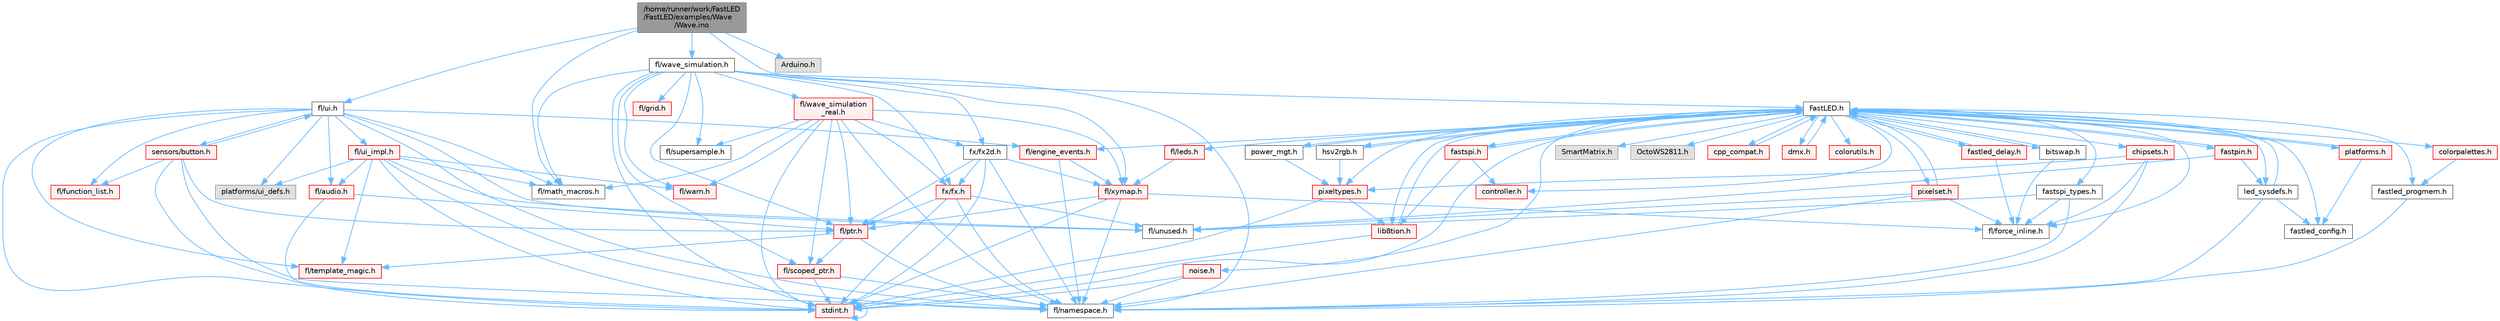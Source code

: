 digraph "/home/runner/work/FastLED/FastLED/examples/Wave/Wave.ino"
{
 // INTERACTIVE_SVG=YES
 // LATEX_PDF_SIZE
  bgcolor="transparent";
  edge [fontname=Helvetica,fontsize=10,labelfontname=Helvetica,labelfontsize=10];
  node [fontname=Helvetica,fontsize=10,shape=box,height=0.2,width=0.4];
  Node1 [id="Node000001",label="/home/runner/work/FastLED\l/FastLED/examples/Wave\l/Wave.ino",height=0.2,width=0.4,color="gray40", fillcolor="grey60", style="filled", fontcolor="black",tooltip=" "];
  Node1 -> Node2 [id="edge1_Node000001_Node000002",color="steelblue1",style="solid",tooltip=" "];
  Node2 [id="Node000002",label="fl/math_macros.h",height=0.2,width=0.4,color="grey40", fillcolor="white", style="filled",URL="$d8/db8/math__macros_8h.html",tooltip=" "];
  Node1 -> Node3 [id="edge2_Node000001_Node000003",color="steelblue1",style="solid",tooltip=" "];
  Node3 [id="Node000003",label="fl/ui.h",height=0.2,width=0.4,color="grey40", fillcolor="white", style="filled",URL="$d9/d3b/ui_8h.html",tooltip=" "];
  Node3 -> Node4 [id="edge3_Node000003_Node000004",color="steelblue1",style="solid",tooltip=" "];
  Node4 [id="Node000004",label="stdint.h",height=0.2,width=0.4,color="red", fillcolor="#FFF0F0", style="filled",URL="$df/dd8/stdint_8h.html",tooltip=" "];
  Node4 -> Node4 [id="edge4_Node000004_Node000004",color="steelblue1",style="solid",tooltip=" "];
  Node3 -> Node6 [id="edge5_Node000003_Node000006",color="steelblue1",style="solid",tooltip=" "];
  Node6 [id="Node000006",label="fl/audio.h",height=0.2,width=0.4,color="red", fillcolor="#FFF0F0", style="filled",URL="$da/d09/audio_8h.html",tooltip=" "];
  Node6 -> Node19 [id="edge6_Node000006_Node000019",color="steelblue1",style="solid",tooltip=" "];
  Node19 [id="Node000019",label="fl/ptr.h",height=0.2,width=0.4,color="red", fillcolor="#FFF0F0", style="filled",URL="$dd/d98/ptr_8h.html",tooltip=" "];
  Node19 -> Node18 [id="edge7_Node000019_Node000018",color="steelblue1",style="solid",tooltip=" "];
  Node18 [id="Node000018",label="fl/namespace.h",height=0.2,width=0.4,color="grey40", fillcolor="white", style="filled",URL="$df/d2a/namespace_8h.html",tooltip="Implements the FastLED namespace macros."];
  Node19 -> Node8 [id="edge8_Node000019_Node000008",color="steelblue1",style="solid",tooltip=" "];
  Node8 [id="Node000008",label="fl/scoped_ptr.h",height=0.2,width=0.4,color="red", fillcolor="#FFF0F0", style="filled",URL="$d0/d44/scoped__ptr_8h.html",tooltip=" "];
  Node8 -> Node4 [id="edge9_Node000008_Node000004",color="steelblue1",style="solid",tooltip=" "];
  Node8 -> Node18 [id="edge10_Node000008_Node000018",color="steelblue1",style="solid",tooltip=" "];
  Node19 -> Node20 [id="edge11_Node000019_Node000020",color="steelblue1",style="solid",tooltip=" "];
  Node20 [id="Node000020",label="fl/template_magic.h",height=0.2,width=0.4,color="red", fillcolor="#FFF0F0", style="filled",URL="$d8/d0c/template__magic_8h.html",tooltip=" "];
  Node6 -> Node4 [id="edge12_Node000006_Node000004",color="steelblue1",style="solid",tooltip=" "];
  Node3 -> Node29 [id="edge13_Node000003_Node000029",color="steelblue1",style="solid",tooltip=" "];
  Node29 [id="Node000029",label="fl/engine_events.h",height=0.2,width=0.4,color="red", fillcolor="#FFF0F0", style="filled",URL="$db/dc0/engine__events_8h.html",tooltip=" "];
  Node29 -> Node18 [id="edge14_Node000029_Node000018",color="steelblue1",style="solid",tooltip=" "];
  Node29 -> Node37 [id="edge15_Node000029_Node000037",color="steelblue1",style="solid",tooltip=" "];
  Node37 [id="Node000037",label="fl/xymap.h",height=0.2,width=0.4,color="red", fillcolor="#FFF0F0", style="filled",URL="$da/d61/xymap_8h.html",tooltip=" "];
  Node37 -> Node4 [id="edge16_Node000037_Node000004",color="steelblue1",style="solid",tooltip=" "];
  Node37 -> Node16 [id="edge17_Node000037_Node000016",color="steelblue1",style="solid",tooltip=" "];
  Node16 [id="Node000016",label="fl/force_inline.h",height=0.2,width=0.4,color="grey40", fillcolor="white", style="filled",URL="$d4/d64/force__inline_8h.html",tooltip=" "];
  Node37 -> Node18 [id="edge18_Node000037_Node000018",color="steelblue1",style="solid",tooltip=" "];
  Node37 -> Node19 [id="edge19_Node000037_Node000019",color="steelblue1",style="solid",tooltip=" "];
  Node3 -> Node43 [id="edge20_Node000003_Node000043",color="steelblue1",style="solid",tooltip=" "];
  Node43 [id="Node000043",label="fl/function_list.h",height=0.2,width=0.4,color="red", fillcolor="#FFF0F0", style="filled",URL="$d0/d64/function__list_8h.html",tooltip=" "];
  Node3 -> Node2 [id="edge21_Node000003_Node000002",color="steelblue1",style="solid",tooltip=" "];
  Node3 -> Node18 [id="edge22_Node000003_Node000018",color="steelblue1",style="solid",tooltip=" "];
  Node3 -> Node20 [id="edge23_Node000003_Node000020",color="steelblue1",style="solid",tooltip=" "];
  Node3 -> Node45 [id="edge24_Node000003_Node000045",color="steelblue1",style="solid",tooltip=" "];
  Node45 [id="Node000045",label="fl/ui_impl.h",height=0.2,width=0.4,color="red", fillcolor="#FFF0F0", style="filled",URL="$d6/dc0/ui__impl_8h.html",tooltip=" "];
  Node45 -> Node4 [id="edge25_Node000045_Node000004",color="steelblue1",style="solid",tooltip=" "];
  Node45 -> Node6 [id="edge26_Node000045_Node000006",color="steelblue1",style="solid",tooltip=" "];
  Node45 -> Node2 [id="edge27_Node000045_Node000002",color="steelblue1",style="solid",tooltip=" "];
  Node45 -> Node18 [id="edge28_Node000045_Node000018",color="steelblue1",style="solid",tooltip=" "];
  Node45 -> Node20 [id="edge29_Node000045_Node000020",color="steelblue1",style="solid",tooltip=" "];
  Node45 -> Node26 [id="edge30_Node000045_Node000026",color="steelblue1",style="solid",tooltip=" "];
  Node26 [id="Node000026",label="fl/unused.h",height=0.2,width=0.4,color="grey40", fillcolor="white", style="filled",URL="$d8/d4b/unused_8h.html",tooltip=" "];
  Node45 -> Node46 [id="edge31_Node000045_Node000046",color="steelblue1",style="solid",tooltip=" "];
  Node46 [id="Node000046",label="fl/warn.h",height=0.2,width=0.4,color="red", fillcolor="#FFF0F0", style="filled",URL="$de/d77/warn_8h.html",tooltip=" "];
  Node45 -> Node49 [id="edge32_Node000045_Node000049",color="steelblue1",style="solid",tooltip=" "];
  Node49 [id="Node000049",label="platforms/ui_defs.h",height=0.2,width=0.4,color="grey60", fillcolor="#E0E0E0", style="filled",tooltip=" "];
  Node3 -> Node26 [id="edge33_Node000003_Node000026",color="steelblue1",style="solid",tooltip=" "];
  Node3 -> Node49 [id="edge34_Node000003_Node000049",color="steelblue1",style="solid",tooltip=" "];
  Node3 -> Node50 [id="edge35_Node000003_Node000050",color="steelblue1",style="solid",tooltip=" "];
  Node50 [id="Node000050",label="sensors/button.h",height=0.2,width=0.4,color="red", fillcolor="#FFF0F0", style="filled",URL="$d7/d0e/button_8h.html",tooltip=" "];
  Node50 -> Node4 [id="edge36_Node000050_Node000004",color="steelblue1",style="solid",tooltip=" "];
  Node50 -> Node43 [id="edge37_Node000050_Node000043",color="steelblue1",style="solid",tooltip=" "];
  Node50 -> Node18 [id="edge38_Node000050_Node000018",color="steelblue1",style="solid",tooltip=" "];
  Node50 -> Node19 [id="edge39_Node000050_Node000019",color="steelblue1",style="solid",tooltip=" "];
  Node50 -> Node3 [id="edge40_Node000050_Node000003",color="steelblue1",style="solid",tooltip=" "];
  Node1 -> Node52 [id="edge41_Node000001_Node000052",color="steelblue1",style="solid",tooltip=" "];
  Node52 [id="Node000052",label="fl/wave_simulation.h",height=0.2,width=0.4,color="grey40", fillcolor="white", style="filled",URL="$dc/d36/wave__simulation_8h.html",tooltip=" "];
  Node52 -> Node4 [id="edge42_Node000052_Node000004",color="steelblue1",style="solid",tooltip=" "];
  Node52 -> Node2 [id="edge43_Node000052_Node000002",color="steelblue1",style="solid",tooltip=" "];
  Node52 -> Node18 [id="edge44_Node000052_Node000018",color="steelblue1",style="solid",tooltip=" "];
  Node52 -> Node8 [id="edge45_Node000052_Node000008",color="steelblue1",style="solid",tooltip=" "];
  Node52 -> Node46 [id="edge46_Node000052_Node000046",color="steelblue1",style="solid",tooltip=" "];
  Node52 -> Node53 [id="edge47_Node000052_Node000053",color="steelblue1",style="solid",tooltip=" "];
  Node53 [id="Node000053",label="fl/wave_simulation\l_real.h",height=0.2,width=0.4,color="red", fillcolor="#FFF0F0", style="filled",URL="$dd/d8e/wave__simulation__real_8h.html",tooltip=" "];
  Node53 -> Node4 [id="edge48_Node000053_Node000004",color="steelblue1",style="solid",tooltip=" "];
  Node53 -> Node2 [id="edge49_Node000053_Node000002",color="steelblue1",style="solid",tooltip=" "];
  Node53 -> Node18 [id="edge50_Node000053_Node000018",color="steelblue1",style="solid",tooltip=" "];
  Node53 -> Node8 [id="edge51_Node000053_Node000008",color="steelblue1",style="solid",tooltip=" "];
  Node53 -> Node46 [id="edge52_Node000053_Node000046",color="steelblue1",style="solid",tooltip=" "];
  Node53 -> Node19 [id="edge53_Node000053_Node000019",color="steelblue1",style="solid",tooltip=" "];
  Node53 -> Node54 [id="edge54_Node000053_Node000054",color="steelblue1",style="solid",tooltip=" "];
  Node54 [id="Node000054",label="fl/supersample.h",height=0.2,width=0.4,color="grey40", fillcolor="white", style="filled",URL="$d2/dce/supersample_8h.html",tooltip=" "];
  Node53 -> Node37 [id="edge55_Node000053_Node000037",color="steelblue1",style="solid",tooltip=" "];
  Node53 -> Node55 [id="edge56_Node000053_Node000055",color="steelblue1",style="solid",tooltip=" "];
  Node55 [id="Node000055",label="fx/fx.h",height=0.2,width=0.4,color="red", fillcolor="#FFF0F0", style="filled",URL="$df/d44/src_2fx_2fx_8h.html",tooltip=" "];
  Node55 -> Node4 [id="edge57_Node000055_Node000004",color="steelblue1",style="solid",tooltip=" "];
  Node55 -> Node18 [id="edge58_Node000055_Node000018",color="steelblue1",style="solid",tooltip=" "];
  Node55 -> Node19 [id="edge59_Node000055_Node000019",color="steelblue1",style="solid",tooltip=" "];
  Node55 -> Node26 [id="edge60_Node000055_Node000026",color="steelblue1",style="solid",tooltip=" "];
  Node53 -> Node58 [id="edge61_Node000053_Node000058",color="steelblue1",style="solid",tooltip=" "];
  Node58 [id="Node000058",label="fx/fx2d.h",height=0.2,width=0.4,color="grey40", fillcolor="white", style="filled",URL="$d9/d43/fx2d_8h.html",tooltip=" "];
  Node58 -> Node4 [id="edge62_Node000058_Node000004",color="steelblue1",style="solid",tooltip=" "];
  Node58 -> Node18 [id="edge63_Node000058_Node000018",color="steelblue1",style="solid",tooltip=" "];
  Node58 -> Node19 [id="edge64_Node000058_Node000019",color="steelblue1",style="solid",tooltip=" "];
  Node58 -> Node37 [id="edge65_Node000058_Node000037",color="steelblue1",style="solid",tooltip=" "];
  Node58 -> Node55 [id="edge66_Node000058_Node000055",color="steelblue1",style="solid",tooltip=" "];
  Node52 -> Node59 [id="edge67_Node000052_Node000059",color="steelblue1",style="solid",tooltip=" "];
  Node59 [id="Node000059",label="fl/grid.h",height=0.2,width=0.4,color="red", fillcolor="#FFF0F0", style="filled",URL="$da/d15/grid_8h.html",tooltip=" "];
  Node52 -> Node19 [id="edge68_Node000052_Node000019",color="steelblue1",style="solid",tooltip=" "];
  Node52 -> Node54 [id="edge69_Node000052_Node000054",color="steelblue1",style="solid",tooltip=" "];
  Node52 -> Node37 [id="edge70_Node000052_Node000037",color="steelblue1",style="solid",tooltip=" "];
  Node52 -> Node55 [id="edge71_Node000052_Node000055",color="steelblue1",style="solid",tooltip=" "];
  Node52 -> Node58 [id="edge72_Node000052_Node000058",color="steelblue1",style="solid",tooltip=" "];
  Node1 -> Node60 [id="edge73_Node000001_Node000060",color="steelblue1",style="solid",tooltip=" "];
  Node60 [id="Node000060",label="Arduino.h",height=0.2,width=0.4,color="grey60", fillcolor="#E0E0E0", style="filled",tooltip=" "];
  Node1 -> Node61 [id="edge74_Node000001_Node000061",color="steelblue1",style="solid",tooltip=" "];
  Node61 [id="Node000061",label="FastLED.h",height=0.2,width=0.4,color="grey40", fillcolor="white", style="filled",URL="$db/d97/_fast_l_e_d_8h.html",tooltip="central include file for FastLED, defines the CFastLED class/object"];
  Node61 -> Node4 [id="edge75_Node000061_Node000004",color="steelblue1",style="solid",tooltip=" "];
  Node61 -> Node62 [id="edge76_Node000061_Node000062",color="steelblue1",style="solid",tooltip=" "];
  Node62 [id="Node000062",label="SmartMatrix.h",height=0.2,width=0.4,color="grey60", fillcolor="#E0E0E0", style="filled",tooltip=" "];
  Node61 -> Node63 [id="edge77_Node000061_Node000063",color="steelblue1",style="solid",tooltip=" "];
  Node63 [id="Node000063",label="OctoWS2811.h",height=0.2,width=0.4,color="grey60", fillcolor="#E0E0E0", style="filled",tooltip=" "];
  Node61 -> Node16 [id="edge78_Node000061_Node000016",color="steelblue1",style="solid",tooltip=" "];
  Node61 -> Node64 [id="edge79_Node000061_Node000064",color="steelblue1",style="solid",tooltip=" "];
  Node64 [id="Node000064",label="cpp_compat.h",height=0.2,width=0.4,color="red", fillcolor="#FFF0F0", style="filled",URL="$d9/d13/cpp__compat_8h.html",tooltip="Compatibility functions based on C++ version."];
  Node64 -> Node61 [id="edge80_Node000064_Node000061",color="steelblue1",style="solid",tooltip=" "];
  Node61 -> Node66 [id="edge81_Node000061_Node000066",color="steelblue1",style="solid",tooltip=" "];
  Node66 [id="Node000066",label="fastled_config.h",height=0.2,width=0.4,color="grey40", fillcolor="white", style="filled",URL="$d5/d11/fastled__config_8h.html",tooltip="Contains definitions that can be used to configure FastLED at compile time."];
  Node61 -> Node67 [id="edge82_Node000061_Node000067",color="steelblue1",style="solid",tooltip=" "];
  Node67 [id="Node000067",label="led_sysdefs.h",height=0.2,width=0.4,color="grey40", fillcolor="white", style="filled",URL="$d9/d3e/led__sysdefs_8h.html",tooltip="Determines which platform system definitions to include."];
  Node67 -> Node61 [id="edge83_Node000067_Node000061",color="steelblue1",style="solid",tooltip=" "];
  Node67 -> Node66 [id="edge84_Node000067_Node000066",color="steelblue1",style="solid",tooltip=" "];
  Node67 -> Node18 [id="edge85_Node000067_Node000018",color="steelblue1",style="solid",tooltip=" "];
  Node61 -> Node68 [id="edge86_Node000061_Node000068",color="steelblue1",style="solid",tooltip=" "];
  Node68 [id="Node000068",label="fastled_delay.h",height=0.2,width=0.4,color="red", fillcolor="#FFF0F0", style="filled",URL="$d0/da8/fastled__delay_8h.html",tooltip="Utility functions and classes for managing delay cycles."];
  Node68 -> Node61 [id="edge87_Node000068_Node000061",color="steelblue1",style="solid",tooltip=" "];
  Node68 -> Node16 [id="edge88_Node000068_Node000016",color="steelblue1",style="solid",tooltip=" "];
  Node61 -> Node70 [id="edge89_Node000061_Node000070",color="steelblue1",style="solid",tooltip=" "];
  Node70 [id="Node000070",label="bitswap.h",height=0.2,width=0.4,color="grey40", fillcolor="white", style="filled",URL="$de/ded/bitswap_8h.html",tooltip="Functions for doing a rotation of bits/bytes used by parallel output."];
  Node70 -> Node61 [id="edge90_Node000070_Node000061",color="steelblue1",style="solid",tooltip=" "];
  Node70 -> Node16 [id="edge91_Node000070_Node000016",color="steelblue1",style="solid",tooltip=" "];
  Node61 -> Node71 [id="edge92_Node000061_Node000071",color="steelblue1",style="solid",tooltip=" "];
  Node71 [id="Node000071",label="controller.h",height=0.2,width=0.4,color="red", fillcolor="#FFF0F0", style="filled",URL="$d2/dd9/controller_8h.html",tooltip="deprecated: base definitions used by led controllers for writing out led data"];
  Node61 -> Node92 [id="edge93_Node000061_Node000092",color="steelblue1",style="solid",tooltip=" "];
  Node92 [id="Node000092",label="fastpin.h",height=0.2,width=0.4,color="red", fillcolor="#FFF0F0", style="filled",URL="$db/d65/fastpin_8h.html",tooltip="Class base definitions for defining fast pin access."];
  Node92 -> Node61 [id="edge94_Node000092_Node000061",color="steelblue1",style="solid",tooltip=" "];
  Node92 -> Node67 [id="edge95_Node000092_Node000067",color="steelblue1",style="solid",tooltip=" "];
  Node92 -> Node26 [id="edge96_Node000092_Node000026",color="steelblue1",style="solid",tooltip=" "];
  Node61 -> Node93 [id="edge97_Node000061_Node000093",color="steelblue1",style="solid",tooltip=" "];
  Node93 [id="Node000093",label="fastspi_types.h",height=0.2,width=0.4,color="grey40", fillcolor="white", style="filled",URL="$d2/ddb/fastspi__types_8h.html",tooltip="Data types and constants used by SPI interfaces."];
  Node93 -> Node16 [id="edge98_Node000093_Node000016",color="steelblue1",style="solid",tooltip=" "];
  Node93 -> Node18 [id="edge99_Node000093_Node000018",color="steelblue1",style="solid",tooltip=" "];
  Node93 -> Node26 [id="edge100_Node000093_Node000026",color="steelblue1",style="solid",tooltip=" "];
  Node61 -> Node94 [id="edge101_Node000061_Node000094",color="steelblue1",style="solid",tooltip=" "];
  Node94 [id="Node000094",label="dmx.h",height=0.2,width=0.4,color="red", fillcolor="#FFF0F0", style="filled",URL="$d3/de1/dmx_8h.html",tooltip="Defines the DMX512-based LED controllers."];
  Node94 -> Node61 [id="edge102_Node000094_Node000061",color="steelblue1",style="solid",tooltip=" "];
  Node61 -> Node97 [id="edge103_Node000061_Node000097",color="steelblue1",style="solid",tooltip=" "];
  Node97 [id="Node000097",label="platforms.h",height=0.2,width=0.4,color="red", fillcolor="#FFF0F0", style="filled",URL="$da/dc9/platforms_8h.html",tooltip="Determines which platforms headers to include."];
  Node97 -> Node61 [id="edge104_Node000097_Node000061",color="steelblue1",style="solid",tooltip=" "];
  Node97 -> Node66 [id="edge105_Node000097_Node000066",color="steelblue1",style="solid",tooltip=" "];
  Node61 -> Node99 [id="edge106_Node000061_Node000099",color="steelblue1",style="solid",tooltip=" "];
  Node99 [id="Node000099",label="fastled_progmem.h",height=0.2,width=0.4,color="grey40", fillcolor="white", style="filled",URL="$df/dab/fastled__progmem_8h.html",tooltip="Wrapper definitions to allow seamless use of PROGMEM in environments that have it."];
  Node99 -> Node18 [id="edge107_Node000099_Node000018",color="steelblue1",style="solid",tooltip=" "];
  Node61 -> Node74 [id="edge108_Node000061_Node000074",color="steelblue1",style="solid",tooltip=" "];
  Node74 [id="Node000074",label="lib8tion.h",height=0.2,width=0.4,color="red", fillcolor="#FFF0F0", style="filled",URL="$df/da5/lib8tion_8h.html",tooltip="Fast, efficient 8-bit math functions specifically designed for high-performance LED programming."];
  Node74 -> Node61 [id="edge109_Node000074_Node000061",color="steelblue1",style="solid",tooltip=" "];
  Node74 -> Node4 [id="edge110_Node000074_Node000004",color="steelblue1",style="solid",tooltip=" "];
  Node61 -> Node73 [id="edge111_Node000061_Node000073",color="steelblue1",style="solid",tooltip=" "];
  Node73 [id="Node000073",label="pixeltypes.h",height=0.2,width=0.4,color="red", fillcolor="#FFF0F0", style="filled",URL="$d2/dba/pixeltypes_8h.html",tooltip="Includes defintions for RGB and HSV pixels."];
  Node73 -> Node4 [id="edge112_Node000073_Node000004",color="steelblue1",style="solid",tooltip=" "];
  Node73 -> Node74 [id="edge113_Node000073_Node000074",color="steelblue1",style="solid",tooltip=" "];
  Node61 -> Node100 [id="edge114_Node000061_Node000100",color="steelblue1",style="solid",tooltip=" "];
  Node100 [id="Node000100",label="hsv2rgb.h",height=0.2,width=0.4,color="grey40", fillcolor="white", style="filled",URL="$de/d9a/hsv2rgb_8h.html",tooltip="Functions to convert from the HSV colorspace to the RGB colorspace."];
  Node100 -> Node61 [id="edge115_Node000100_Node000061",color="steelblue1",style="solid",tooltip=" "];
  Node100 -> Node73 [id="edge116_Node000100_Node000073",color="steelblue1",style="solid",tooltip=" "];
  Node61 -> Node101 [id="edge117_Node000061_Node000101",color="steelblue1",style="solid",tooltip=" "];
  Node101 [id="Node000101",label="colorutils.h",height=0.2,width=0.4,color="red", fillcolor="#FFF0F0", style="filled",URL="$d1/dfb/colorutils_8h.html",tooltip=" "];
  Node61 -> Node106 [id="edge118_Node000061_Node000106",color="steelblue1",style="solid",tooltip=" "];
  Node106 [id="Node000106",label="pixelset.h",height=0.2,width=0.4,color="red", fillcolor="#FFF0F0", style="filled",URL="$d4/d46/pixelset_8h.html",tooltip="Declares classes for managing logical groups of LEDs."];
  Node106 -> Node16 [id="edge119_Node000106_Node000016",color="steelblue1",style="solid",tooltip=" "];
  Node106 -> Node18 [id="edge120_Node000106_Node000018",color="steelblue1",style="solid",tooltip=" "];
  Node106 -> Node26 [id="edge121_Node000106_Node000026",color="steelblue1",style="solid",tooltip=" "];
  Node106 -> Node61 [id="edge122_Node000106_Node000061",color="steelblue1",style="solid",tooltip=" "];
  Node61 -> Node107 [id="edge123_Node000061_Node000107",color="steelblue1",style="solid",tooltip=" "];
  Node107 [id="Node000107",label="colorpalettes.h",height=0.2,width=0.4,color="red", fillcolor="#FFF0F0", style="filled",URL="$dc/dcc/colorpalettes_8h.html",tooltip="Declarations for the predefined color palettes supplied by FastLED."];
  Node107 -> Node99 [id="edge124_Node000107_Node000099",color="steelblue1",style="solid",tooltip=" "];
  Node61 -> Node108 [id="edge125_Node000061_Node000108",color="steelblue1",style="solid",tooltip=" "];
  Node108 [id="Node000108",label="noise.h",height=0.2,width=0.4,color="red", fillcolor="#FFF0F0", style="filled",URL="$d1/d31/noise_8h.html",tooltip="Functions to generate and fill arrays with noise."];
  Node108 -> Node4 [id="edge126_Node000108_Node000004",color="steelblue1",style="solid",tooltip=" "];
  Node108 -> Node18 [id="edge127_Node000108_Node000018",color="steelblue1",style="solid",tooltip=" "];
  Node61 -> Node109 [id="edge128_Node000061_Node000109",color="steelblue1",style="solid",tooltip=" "];
  Node109 [id="Node000109",label="power_mgt.h",height=0.2,width=0.4,color="grey40", fillcolor="white", style="filled",URL="$dc/d5b/power__mgt_8h.html",tooltip="Functions to limit the power used by FastLED."];
  Node109 -> Node61 [id="edge129_Node000109_Node000061",color="steelblue1",style="solid",tooltip=" "];
  Node109 -> Node73 [id="edge130_Node000109_Node000073",color="steelblue1",style="solid",tooltip=" "];
  Node61 -> Node110 [id="edge131_Node000061_Node000110",color="steelblue1",style="solid",tooltip=" "];
  Node110 [id="Node000110",label="fastspi.h",height=0.2,width=0.4,color="red", fillcolor="#FFF0F0", style="filled",URL="$d6/ddc/fastspi_8h.html",tooltip="Serial peripheral interface (SPI) definitions per platform."];
  Node110 -> Node61 [id="edge132_Node000110_Node000061",color="steelblue1",style="solid",tooltip=" "];
  Node110 -> Node71 [id="edge133_Node000110_Node000071",color="steelblue1",style="solid",tooltip=" "];
  Node110 -> Node74 [id="edge134_Node000110_Node000074",color="steelblue1",style="solid",tooltip=" "];
  Node61 -> Node112 [id="edge135_Node000061_Node000112",color="steelblue1",style="solid",tooltip=" "];
  Node112 [id="Node000112",label="chipsets.h",height=0.2,width=0.4,color="red", fillcolor="#FFF0F0", style="filled",URL="$db/d66/chipsets_8h.html",tooltip="Contains the bulk of the definitions for the various LED chipsets supported."];
  Node112 -> Node73 [id="edge136_Node000112_Node000073",color="steelblue1",style="solid",tooltip=" "];
  Node112 -> Node16 [id="edge137_Node000112_Node000016",color="steelblue1",style="solid",tooltip=" "];
  Node112 -> Node18 [id="edge138_Node000112_Node000018",color="steelblue1",style="solid",tooltip=" "];
  Node61 -> Node29 [id="edge139_Node000061_Node000029",color="steelblue1",style="solid",tooltip=" "];
  Node61 -> Node113 [id="edge140_Node000061_Node000113",color="steelblue1",style="solid",tooltip=" "];
  Node113 [id="Node000113",label="fl/leds.h",height=0.2,width=0.4,color="red", fillcolor="#FFF0F0", style="filled",URL="$da/d78/leds_8h.html",tooltip=" "];
  Node113 -> Node37 [id="edge141_Node000113_Node000037",color="steelblue1",style="solid",tooltip=" "];
}

